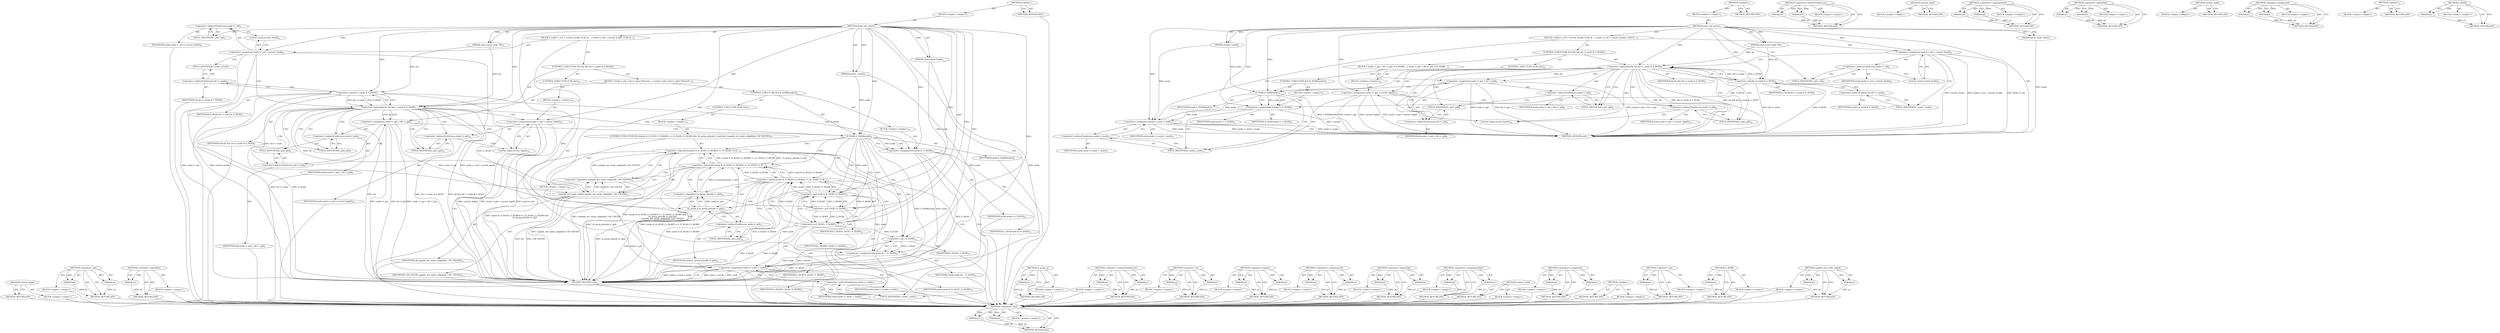 digraph "capable_wrt_inode_uidgid" {
vulnerable_90 [label=<(METHOD,&lt;operator&gt;.and)>];
vulnerable_91 [label=<(PARAM,p1)>];
vulnerable_92 [label=<(PARAM,p2)>];
vulnerable_93 [label=<(BLOCK,&lt;empty&gt;,&lt;empty&gt;)>];
vulnerable_94 [label=<(METHOD_RETURN,ANY)>];
vulnerable_6 [label=<(METHOD,&lt;global&gt;)<SUB>1</SUB>>];
vulnerable_7 [label=<(BLOCK,&lt;empty&gt;,&lt;empty&gt;)<SUB>1</SUB>>];
vulnerable_8 [label=<(METHOD,inode_init_owner)<SUB>1</SUB>>];
vulnerable_9 [label=<(PARAM,struct inode *inode)<SUB>1</SUB>>];
vulnerable_10 [label=<(PARAM,const struct inode *dir)<SUB>1</SUB>>];
vulnerable_11 [label=<(PARAM,umode_t mode)<SUB>2</SUB>>];
vulnerable_12 [label=<(BLOCK,{
 	inode-&gt;i_uid = current_fsuid();
 	if (dir &amp;...,{
 	inode-&gt;i_uid = current_fsuid();
 	if (dir &amp;...)<SUB>3</SUB>>];
vulnerable_13 [label=<(&lt;operator&gt;.assignment,inode-&gt;i_uid = current_fsuid())<SUB>4</SUB>>];
vulnerable_14 [label=<(&lt;operator&gt;.indirectFieldAccess,inode-&gt;i_uid)<SUB>4</SUB>>];
vulnerable_15 [label=<(IDENTIFIER,inode,inode-&gt;i_uid = current_fsuid())<SUB>4</SUB>>];
vulnerable_16 [label=<(FIELD_IDENTIFIER,i_uid,i_uid)<SUB>4</SUB>>];
vulnerable_17 [label=<(current_fsuid,current_fsuid())<SUB>4</SUB>>];
vulnerable_18 [label=<(CONTROL_STRUCTURE,IF,if (dir &amp;&amp; dir-&gt;i_mode &amp; S_ISGID))<SUB>5</SUB>>];
vulnerable_19 [label=<(&lt;operator&gt;.logicalAnd,dir &amp;&amp; dir-&gt;i_mode &amp; S_ISGID)<SUB>5</SUB>>];
vulnerable_20 [label=<(IDENTIFIER,dir,dir &amp;&amp; dir-&gt;i_mode &amp; S_ISGID)<SUB>5</SUB>>];
vulnerable_21 [label=<(&lt;operator&gt;.and,dir-&gt;i_mode &amp; S_ISGID)<SUB>5</SUB>>];
vulnerable_22 [label=<(&lt;operator&gt;.indirectFieldAccess,dir-&gt;i_mode)<SUB>5</SUB>>];
vulnerable_23 [label=<(IDENTIFIER,dir,dir-&gt;i_mode &amp; S_ISGID)<SUB>5</SUB>>];
vulnerable_24 [label=<(FIELD_IDENTIFIER,i_mode,i_mode)<SUB>5</SUB>>];
vulnerable_25 [label=<(IDENTIFIER,S_ISGID,dir-&gt;i_mode &amp; S_ISGID)<SUB>5</SUB>>];
vulnerable_26 [label=<(BLOCK,{
 		inode-&gt;i_gid = dir-&gt;i_gid;
 		if (S_ISDIR(...,{
 		inode-&gt;i_gid = dir-&gt;i_gid;
 		if (S_ISDIR(...)<SUB>5</SUB>>];
vulnerable_27 [label=<(&lt;operator&gt;.assignment,inode-&gt;i_gid = dir-&gt;i_gid)<SUB>6</SUB>>];
vulnerable_28 [label=<(&lt;operator&gt;.indirectFieldAccess,inode-&gt;i_gid)<SUB>6</SUB>>];
vulnerable_29 [label=<(IDENTIFIER,inode,inode-&gt;i_gid = dir-&gt;i_gid)<SUB>6</SUB>>];
vulnerable_30 [label=<(FIELD_IDENTIFIER,i_gid,i_gid)<SUB>6</SUB>>];
vulnerable_31 [label=<(&lt;operator&gt;.indirectFieldAccess,dir-&gt;i_gid)<SUB>6</SUB>>];
vulnerable_32 [label=<(IDENTIFIER,dir,inode-&gt;i_gid = dir-&gt;i_gid)<SUB>6</SUB>>];
vulnerable_33 [label=<(FIELD_IDENTIFIER,i_gid,i_gid)<SUB>6</SUB>>];
vulnerable_34 [label=<(CONTROL_STRUCTURE,IF,if (S_ISDIR(mode)))<SUB>7</SUB>>];
vulnerable_35 [label=<(S_ISDIR,S_ISDIR(mode))<SUB>7</SUB>>];
vulnerable_36 [label=<(IDENTIFIER,mode,S_ISDIR(mode))<SUB>7</SUB>>];
vulnerable_37 [label=<(BLOCK,&lt;empty&gt;,&lt;empty&gt;)<SUB>8</SUB>>];
vulnerable_38 [label=<(&lt;operators&gt;.assignmentOr,mode |= S_ISGID)<SUB>8</SUB>>];
vulnerable_39 [label=<(IDENTIFIER,mode,mode |= S_ISGID)<SUB>8</SUB>>];
vulnerable_40 [label=<(IDENTIFIER,S_ISGID,mode |= S_ISGID)<SUB>8</SUB>>];
vulnerable_41 [label=<(CONTROL_STRUCTURE,ELSE,else)<SUB>10</SUB>>];
vulnerable_42 [label=<(BLOCK,&lt;empty&gt;,&lt;empty&gt;)<SUB>10</SUB>>];
vulnerable_43 [label=<(&lt;operator&gt;.assignment,inode-&gt;i_gid = current_fsgid())<SUB>10</SUB>>];
vulnerable_44 [label=<(&lt;operator&gt;.indirectFieldAccess,inode-&gt;i_gid)<SUB>10</SUB>>];
vulnerable_45 [label=<(IDENTIFIER,inode,inode-&gt;i_gid = current_fsgid())<SUB>10</SUB>>];
vulnerable_46 [label=<(FIELD_IDENTIFIER,i_gid,i_gid)<SUB>10</SUB>>];
vulnerable_47 [label=<(current_fsgid,current_fsgid())<SUB>10</SUB>>];
vulnerable_48 [label=<(&lt;operator&gt;.assignment,inode-&gt;i_mode = mode)<SUB>11</SUB>>];
vulnerable_49 [label=<(&lt;operator&gt;.indirectFieldAccess,inode-&gt;i_mode)<SUB>11</SUB>>];
vulnerable_50 [label=<(IDENTIFIER,inode,inode-&gt;i_mode = mode)<SUB>11</SUB>>];
vulnerable_51 [label=<(FIELD_IDENTIFIER,i_mode,i_mode)<SUB>11</SUB>>];
vulnerable_52 [label=<(IDENTIFIER,mode,inode-&gt;i_mode = mode)<SUB>11</SUB>>];
vulnerable_53 [label=<(METHOD_RETURN,void)<SUB>1</SUB>>];
vulnerable_55 [label=<(METHOD_RETURN,ANY)<SUB>1</SUB>>];
vulnerable_77 [label=<(METHOD,&lt;operator&gt;.indirectFieldAccess)>];
vulnerable_78 [label=<(PARAM,p1)>];
vulnerable_79 [label=<(PARAM,p2)>];
vulnerable_80 [label=<(BLOCK,&lt;empty&gt;,&lt;empty&gt;)>];
vulnerable_81 [label=<(METHOD_RETURN,ANY)>];
vulnerable_104 [label=<(METHOD,current_fsgid)>];
vulnerable_105 [label=<(BLOCK,&lt;empty&gt;,&lt;empty&gt;)>];
vulnerable_106 [label=<(METHOD_RETURN,ANY)>];
vulnerable_99 [label=<(METHOD,&lt;operators&gt;.assignmentOr)>];
vulnerable_100 [label=<(PARAM,p1)>];
vulnerable_101 [label=<(PARAM,p2)>];
vulnerable_102 [label=<(BLOCK,&lt;empty&gt;,&lt;empty&gt;)>];
vulnerable_103 [label=<(METHOD_RETURN,ANY)>];
vulnerable_85 [label=<(METHOD,&lt;operator&gt;.logicalAnd)>];
vulnerable_86 [label=<(PARAM,p1)>];
vulnerable_87 [label=<(PARAM,p2)>];
vulnerable_88 [label=<(BLOCK,&lt;empty&gt;,&lt;empty&gt;)>];
vulnerable_89 [label=<(METHOD_RETURN,ANY)>];
vulnerable_82 [label=<(METHOD,current_fsuid)>];
vulnerable_83 [label=<(BLOCK,&lt;empty&gt;,&lt;empty&gt;)>];
vulnerable_84 [label=<(METHOD_RETURN,ANY)>];
vulnerable_72 [label=<(METHOD,&lt;operator&gt;.assignment)>];
vulnerable_73 [label=<(PARAM,p1)>];
vulnerable_74 [label=<(PARAM,p2)>];
vulnerable_75 [label=<(BLOCK,&lt;empty&gt;,&lt;empty&gt;)>];
vulnerable_76 [label=<(METHOD_RETURN,ANY)>];
vulnerable_66 [label=<(METHOD,&lt;global&gt;)<SUB>1</SUB>>];
vulnerable_67 [label=<(BLOCK,&lt;empty&gt;,&lt;empty&gt;)>];
vulnerable_68 [label=<(METHOD_RETURN,ANY)>];
vulnerable_95 [label=<(METHOD,S_ISDIR)>];
vulnerable_96 [label=<(PARAM,p1)>];
vulnerable_97 [label=<(BLOCK,&lt;empty&gt;,&lt;empty&gt;)>];
vulnerable_98 [label=<(METHOD_RETURN,ANY)>];
fixed_164 [label=<(METHOD,current_fsgid)>];
fixed_165 [label=<(BLOCK,&lt;empty&gt;,&lt;empty&gt;)>];
fixed_166 [label=<(METHOD_RETURN,ANY)>];
fixed_118 [label=<(METHOD,&lt;operator&gt;.and)>];
fixed_119 [label=<(PARAM,p1)>];
fixed_120 [label=<(PARAM,p2)>];
fixed_121 [label=<(BLOCK,&lt;empty&gt;,&lt;empty&gt;)>];
fixed_122 [label=<(METHOD_RETURN,ANY)>];
fixed_142 [label=<(METHOD,&lt;operator&gt;.logicalNot)>];
fixed_143 [label=<(PARAM,p1)>];
fixed_144 [label=<(BLOCK,&lt;empty&gt;,&lt;empty&gt;)>];
fixed_145 [label=<(METHOD_RETURN,ANY)>];
fixed_6 [label=<(METHOD,&lt;global&gt;)<SUB>1</SUB>>];
fixed_7 [label=<(BLOCK,&lt;empty&gt;,&lt;empty&gt;)<SUB>1</SUB>>];
fixed_8 [label=<(METHOD,inode_init_owner)<SUB>1</SUB>>];
fixed_9 [label=<(PARAM,struct inode *inode)<SUB>1</SUB>>];
fixed_10 [label=<(PARAM,const struct inode *dir)<SUB>1</SUB>>];
fixed_11 [label=<(PARAM,umode_t mode)<SUB>2</SUB>>];
fixed_12 [label=<(BLOCK,{
 	inode-&gt;i_uid = current_fsuid();
 	if (dir &amp;...,{
 	inode-&gt;i_uid = current_fsuid();
 	if (dir &amp;...)<SUB>3</SUB>>];
fixed_13 [label=<(&lt;operator&gt;.assignment,inode-&gt;i_uid = current_fsuid())<SUB>4</SUB>>];
fixed_14 [label=<(&lt;operator&gt;.indirectFieldAccess,inode-&gt;i_uid)<SUB>4</SUB>>];
fixed_15 [label=<(IDENTIFIER,inode,inode-&gt;i_uid = current_fsuid())<SUB>4</SUB>>];
fixed_16 [label=<(FIELD_IDENTIFIER,i_uid,i_uid)<SUB>4</SUB>>];
fixed_17 [label=<(current_fsuid,current_fsuid())<SUB>4</SUB>>];
fixed_18 [label=<(CONTROL_STRUCTURE,IF,if (dir &amp;&amp; dir-&gt;i_mode &amp; S_ISGID))<SUB>5</SUB>>];
fixed_19 [label=<(&lt;operator&gt;.logicalAnd,dir &amp;&amp; dir-&gt;i_mode &amp; S_ISGID)<SUB>5</SUB>>];
fixed_20 [label=<(IDENTIFIER,dir,dir &amp;&amp; dir-&gt;i_mode &amp; S_ISGID)<SUB>5</SUB>>];
fixed_21 [label=<(&lt;operator&gt;.and,dir-&gt;i_mode &amp; S_ISGID)<SUB>5</SUB>>];
fixed_22 [label=<(&lt;operator&gt;.indirectFieldAccess,dir-&gt;i_mode)<SUB>5</SUB>>];
fixed_23 [label=<(IDENTIFIER,dir,dir-&gt;i_mode &amp; S_ISGID)<SUB>5</SUB>>];
fixed_24 [label=<(FIELD_IDENTIFIER,i_mode,i_mode)<SUB>5</SUB>>];
fixed_25 [label=<(IDENTIFIER,S_ISGID,dir-&gt;i_mode &amp; S_ISGID)<SUB>5</SUB>>];
fixed_26 [label=<(BLOCK,{
 		inode-&gt;i_gid = dir-&gt;i_gid;

		/* Directori...,{
 		inode-&gt;i_gid = dir-&gt;i_gid;

		/* Directori...)<SUB>5</SUB>>];
fixed_27 [label=<(&lt;operator&gt;.assignment,inode-&gt;i_gid = dir-&gt;i_gid)<SUB>6</SUB>>];
fixed_28 [label=<(&lt;operator&gt;.indirectFieldAccess,inode-&gt;i_gid)<SUB>6</SUB>>];
fixed_29 [label=<(IDENTIFIER,inode,inode-&gt;i_gid = dir-&gt;i_gid)<SUB>6</SUB>>];
fixed_30 [label=<(FIELD_IDENTIFIER,i_gid,i_gid)<SUB>6</SUB>>];
fixed_31 [label=<(&lt;operator&gt;.indirectFieldAccess,dir-&gt;i_gid)<SUB>6</SUB>>];
fixed_32 [label=<(IDENTIFIER,dir,inode-&gt;i_gid = dir-&gt;i_gid)<SUB>6</SUB>>];
fixed_33 [label=<(FIELD_IDENTIFIER,i_gid,i_gid)<SUB>6</SUB>>];
fixed_34 [label=<(CONTROL_STRUCTURE,IF,if (S_ISDIR(mode)))<SUB>9</SUB>>];
fixed_35 [label=<(S_ISDIR,S_ISDIR(mode))<SUB>9</SUB>>];
fixed_36 [label=<(IDENTIFIER,mode,S_ISDIR(mode))<SUB>9</SUB>>];
fixed_37 [label=<(BLOCK,&lt;empty&gt;,&lt;empty&gt;)<SUB>10</SUB>>];
fixed_38 [label=<(&lt;operators&gt;.assignmentOr,mode |= S_ISGID)<SUB>10</SUB>>];
fixed_39 [label=<(IDENTIFIER,mode,mode |= S_ISGID)<SUB>10</SUB>>];
fixed_40 [label=<(IDENTIFIER,S_ISGID,mode |= S_ISGID)<SUB>10</SUB>>];
fixed_41 [label=<(CONTROL_STRUCTURE,ELSE,else)<SUB>11</SUB>>];
fixed_42 [label=<(BLOCK,&lt;empty&gt;,&lt;empty&gt;)<SUB>11</SUB>>];
fixed_43 [label=<(CONTROL_STRUCTURE,IF,if ((mode &amp; (S_ISGID | S_IXGRP)) == (S_ISGID | S_IXGRP) &amp;&amp;
			 !in_group_p(inode-&gt;i_gid) &amp;&amp;
			 !capable_wrt_inode_uidgid(dir, CAP_FSETID)))<SUB>11</SUB>>];
fixed_44 [label=<(&lt;operator&gt;.logicalAnd,(mode &amp; (S_ISGID | S_IXGRP)) == (S_ISGID | S_IX...)<SUB>11</SUB>>];
fixed_45 [label=<(&lt;operator&gt;.logicalAnd,(mode &amp; (S_ISGID | S_IXGRP)) == (S_ISGID | S_IX...)<SUB>11</SUB>>];
fixed_46 [label=<(&lt;operator&gt;.equals,(mode &amp; (S_ISGID | S_IXGRP)) == (S_ISGID | S_IX...)<SUB>11</SUB>>];
fixed_47 [label=<(&lt;operator&gt;.and,mode &amp; (S_ISGID | S_IXGRP))<SUB>11</SUB>>];
fixed_48 [label=<(IDENTIFIER,mode,mode &amp; (S_ISGID | S_IXGRP))<SUB>11</SUB>>];
fixed_49 [label=<(&lt;operator&gt;.or,S_ISGID | S_IXGRP)<SUB>11</SUB>>];
fixed_50 [label=<(IDENTIFIER,S_ISGID,S_ISGID | S_IXGRP)<SUB>11</SUB>>];
fixed_51 [label=<(IDENTIFIER,S_IXGRP,S_ISGID | S_IXGRP)<SUB>11</SUB>>];
fixed_52 [label=<(&lt;operator&gt;.or,S_ISGID | S_IXGRP)<SUB>11</SUB>>];
fixed_53 [label=<(IDENTIFIER,S_ISGID,S_ISGID | S_IXGRP)<SUB>11</SUB>>];
fixed_54 [label=<(IDENTIFIER,S_IXGRP,S_ISGID | S_IXGRP)<SUB>11</SUB>>];
fixed_55 [label=<(&lt;operator&gt;.logicalNot,!in_group_p(inode-&gt;i_gid))<SUB>12</SUB>>];
fixed_56 [label=<(in_group_p,in_group_p(inode-&gt;i_gid))<SUB>12</SUB>>];
fixed_57 [label=<(&lt;operator&gt;.indirectFieldAccess,inode-&gt;i_gid)<SUB>12</SUB>>];
fixed_58 [label=<(IDENTIFIER,inode,in_group_p(inode-&gt;i_gid))<SUB>12</SUB>>];
fixed_59 [label=<(FIELD_IDENTIFIER,i_gid,i_gid)<SUB>12</SUB>>];
fixed_60 [label=<(&lt;operator&gt;.logicalNot,!capable_wrt_inode_uidgid(dir, CAP_FSETID))<SUB>13</SUB>>];
fixed_61 [label=<(capable_wrt_inode_uidgid,capable_wrt_inode_uidgid(dir, CAP_FSETID))<SUB>13</SUB>>];
fixed_62 [label=<(IDENTIFIER,dir,capable_wrt_inode_uidgid(dir, CAP_FSETID))<SUB>13</SUB>>];
fixed_63 [label=<(IDENTIFIER,CAP_FSETID,capable_wrt_inode_uidgid(dir, CAP_FSETID))<SUB>13</SUB>>];
fixed_64 [label=<(BLOCK,&lt;empty&gt;,&lt;empty&gt;)<SUB>14</SUB>>];
fixed_65 [label=<(&lt;operators&gt;.assignmentAnd,mode &amp;= ~S_ISGID)<SUB>14</SUB>>];
fixed_66 [label=<(IDENTIFIER,mode,mode &amp;= ~S_ISGID)<SUB>14</SUB>>];
fixed_67 [label=<(&lt;operator&gt;.not,~S_ISGID)<SUB>14</SUB>>];
fixed_68 [label=<(IDENTIFIER,S_ISGID,~S_ISGID)<SUB>14</SUB>>];
fixed_69 [label=<(CONTROL_STRUCTURE,ELSE,else)<SUB>16</SUB>>];
fixed_70 [label=<(BLOCK,&lt;empty&gt;,&lt;empty&gt;)<SUB>16</SUB>>];
fixed_71 [label=<(&lt;operator&gt;.assignment,inode-&gt;i_gid = current_fsgid())<SUB>16</SUB>>];
fixed_72 [label=<(&lt;operator&gt;.indirectFieldAccess,inode-&gt;i_gid)<SUB>16</SUB>>];
fixed_73 [label=<(IDENTIFIER,inode,inode-&gt;i_gid = current_fsgid())<SUB>16</SUB>>];
fixed_74 [label=<(FIELD_IDENTIFIER,i_gid,i_gid)<SUB>16</SUB>>];
fixed_75 [label=<(current_fsgid,current_fsgid())<SUB>16</SUB>>];
fixed_76 [label=<(&lt;operator&gt;.assignment,inode-&gt;i_mode = mode)<SUB>17</SUB>>];
fixed_77 [label=<(&lt;operator&gt;.indirectFieldAccess,inode-&gt;i_mode)<SUB>17</SUB>>];
fixed_78 [label=<(IDENTIFIER,inode,inode-&gt;i_mode = mode)<SUB>17</SUB>>];
fixed_79 [label=<(FIELD_IDENTIFIER,i_mode,i_mode)<SUB>17</SUB>>];
fixed_80 [label=<(IDENTIFIER,mode,inode-&gt;i_mode = mode)<SUB>17</SUB>>];
fixed_81 [label=<(METHOD_RETURN,void)<SUB>1</SUB>>];
fixed_83 [label=<(METHOD_RETURN,ANY)<SUB>1</SUB>>];
fixed_146 [label=<(METHOD,in_group_p)>];
fixed_147 [label=<(PARAM,p1)>];
fixed_148 [label=<(BLOCK,&lt;empty&gt;,&lt;empty&gt;)>];
fixed_149 [label=<(METHOD_RETURN,ANY)>];
fixed_105 [label=<(METHOD,&lt;operator&gt;.indirectFieldAccess)>];
fixed_106 [label=<(PARAM,p1)>];
fixed_107 [label=<(PARAM,p2)>];
fixed_108 [label=<(BLOCK,&lt;empty&gt;,&lt;empty&gt;)>];
fixed_109 [label=<(METHOD_RETURN,ANY)>];
fixed_137 [label=<(METHOD,&lt;operator&gt;.or)>];
fixed_138 [label=<(PARAM,p1)>];
fixed_139 [label=<(PARAM,p2)>];
fixed_140 [label=<(BLOCK,&lt;empty&gt;,&lt;empty&gt;)>];
fixed_141 [label=<(METHOD_RETURN,ANY)>];
fixed_132 [label=<(METHOD,&lt;operator&gt;.equals)>];
fixed_133 [label=<(PARAM,p1)>];
fixed_134 [label=<(PARAM,p2)>];
fixed_135 [label=<(BLOCK,&lt;empty&gt;,&lt;empty&gt;)>];
fixed_136 [label=<(METHOD_RETURN,ANY)>];
fixed_127 [label=<(METHOD,&lt;operators&gt;.assignmentOr)>];
fixed_128 [label=<(PARAM,p1)>];
fixed_129 [label=<(PARAM,p2)>];
fixed_130 [label=<(BLOCK,&lt;empty&gt;,&lt;empty&gt;)>];
fixed_131 [label=<(METHOD_RETURN,ANY)>];
fixed_113 [label=<(METHOD,&lt;operator&gt;.logicalAnd)>];
fixed_114 [label=<(PARAM,p1)>];
fixed_115 [label=<(PARAM,p2)>];
fixed_116 [label=<(BLOCK,&lt;empty&gt;,&lt;empty&gt;)>];
fixed_117 [label=<(METHOD_RETURN,ANY)>];
fixed_155 [label=<(METHOD,&lt;operators&gt;.assignmentAnd)>];
fixed_156 [label=<(PARAM,p1)>];
fixed_157 [label=<(PARAM,p2)>];
fixed_158 [label=<(BLOCK,&lt;empty&gt;,&lt;empty&gt;)>];
fixed_159 [label=<(METHOD_RETURN,ANY)>];
fixed_110 [label=<(METHOD,current_fsuid)>];
fixed_111 [label=<(BLOCK,&lt;empty&gt;,&lt;empty&gt;)>];
fixed_112 [label=<(METHOD_RETURN,ANY)>];
fixed_100 [label=<(METHOD,&lt;operator&gt;.assignment)>];
fixed_101 [label=<(PARAM,p1)>];
fixed_102 [label=<(PARAM,p2)>];
fixed_103 [label=<(BLOCK,&lt;empty&gt;,&lt;empty&gt;)>];
fixed_104 [label=<(METHOD_RETURN,ANY)>];
fixed_94 [label=<(METHOD,&lt;global&gt;)<SUB>1</SUB>>];
fixed_95 [label=<(BLOCK,&lt;empty&gt;,&lt;empty&gt;)>];
fixed_96 [label=<(METHOD_RETURN,ANY)>];
fixed_160 [label=<(METHOD,&lt;operator&gt;.not)>];
fixed_161 [label=<(PARAM,p1)>];
fixed_162 [label=<(BLOCK,&lt;empty&gt;,&lt;empty&gt;)>];
fixed_163 [label=<(METHOD_RETURN,ANY)>];
fixed_123 [label=<(METHOD,S_ISDIR)>];
fixed_124 [label=<(PARAM,p1)>];
fixed_125 [label=<(BLOCK,&lt;empty&gt;,&lt;empty&gt;)>];
fixed_126 [label=<(METHOD_RETURN,ANY)>];
fixed_150 [label=<(METHOD,capable_wrt_inode_uidgid)>];
fixed_151 [label=<(PARAM,p1)>];
fixed_152 [label=<(PARAM,p2)>];
fixed_153 [label=<(BLOCK,&lt;empty&gt;,&lt;empty&gt;)>];
fixed_154 [label=<(METHOD_RETURN,ANY)>];
vulnerable_90 -> vulnerable_91  [key=0, label="AST: "];
vulnerable_90 -> vulnerable_91  [key=1, label="DDG: "];
vulnerable_90 -> vulnerable_93  [key=0, label="AST: "];
vulnerable_90 -> vulnerable_92  [key=0, label="AST: "];
vulnerable_90 -> vulnerable_92  [key=1, label="DDG: "];
vulnerable_90 -> vulnerable_94  [key=0, label="AST: "];
vulnerable_90 -> vulnerable_94  [key=1, label="CFG: "];
vulnerable_91 -> vulnerable_94  [key=0, label="DDG: p1"];
vulnerable_92 -> vulnerable_94  [key=0, label="DDG: p2"];
vulnerable_6 -> vulnerable_7  [key=0, label="AST: "];
vulnerable_6 -> vulnerable_55  [key=0, label="AST: "];
vulnerable_6 -> vulnerable_55  [key=1, label="CFG: "];
vulnerable_7 -> vulnerable_8  [key=0, label="AST: "];
vulnerable_8 -> vulnerable_9  [key=0, label="AST: "];
vulnerable_8 -> vulnerable_9  [key=1, label="DDG: "];
vulnerable_8 -> vulnerable_10  [key=0, label="AST: "];
vulnerable_8 -> vulnerable_10  [key=1, label="DDG: "];
vulnerable_8 -> vulnerable_11  [key=0, label="AST: "];
vulnerable_8 -> vulnerable_11  [key=1, label="DDG: "];
vulnerable_8 -> vulnerable_12  [key=0, label="AST: "];
vulnerable_8 -> vulnerable_53  [key=0, label="AST: "];
vulnerable_8 -> vulnerable_16  [key=0, label="CFG: "];
vulnerable_8 -> vulnerable_13  [key=0, label="DDG: "];
vulnerable_8 -> vulnerable_48  [key=0, label="DDG: "];
vulnerable_8 -> vulnerable_19  [key=0, label="DDG: "];
vulnerable_8 -> vulnerable_21  [key=0, label="DDG: "];
vulnerable_8 -> vulnerable_43  [key=0, label="DDG: "];
vulnerable_8 -> vulnerable_35  [key=0, label="DDG: "];
vulnerable_8 -> vulnerable_38  [key=0, label="DDG: "];
vulnerable_9 -> vulnerable_53  [key=0, label="DDG: inode"];
vulnerable_10 -> vulnerable_19  [key=0, label="DDG: dir"];
vulnerable_10 -> vulnerable_21  [key=0, label="DDG: dir"];
vulnerable_11 -> vulnerable_48  [key=0, label="DDG: mode"];
vulnerable_11 -> vulnerable_35  [key=0, label="DDG: mode"];
vulnerable_12 -> vulnerable_13  [key=0, label="AST: "];
vulnerable_12 -> vulnerable_18  [key=0, label="AST: "];
vulnerable_12 -> vulnerable_48  [key=0, label="AST: "];
vulnerable_13 -> vulnerable_14  [key=0, label="AST: "];
vulnerable_13 -> vulnerable_17  [key=0, label="AST: "];
vulnerable_13 -> vulnerable_19  [key=0, label="CFG: "];
vulnerable_13 -> vulnerable_24  [key=0, label="CFG: "];
vulnerable_13 -> vulnerable_53  [key=0, label="DDG: inode-&gt;i_uid"];
vulnerable_13 -> vulnerable_53  [key=1, label="DDG: current_fsuid()"];
vulnerable_13 -> vulnerable_53  [key=2, label="DDG: inode-&gt;i_uid = current_fsuid()"];
vulnerable_14 -> vulnerable_15  [key=0, label="AST: "];
vulnerable_14 -> vulnerable_16  [key=0, label="AST: "];
vulnerable_14 -> vulnerable_17  [key=0, label="CFG: "];
vulnerable_16 -> vulnerable_14  [key=0, label="CFG: "];
vulnerable_17 -> vulnerable_13  [key=0, label="CFG: "];
vulnerable_18 -> vulnerable_19  [key=0, label="AST: "];
vulnerable_18 -> vulnerable_26  [key=0, label="AST: "];
vulnerable_18 -> vulnerable_41  [key=0, label="AST: "];
vulnerable_19 -> vulnerable_20  [key=0, label="AST: "];
vulnerable_19 -> vulnerable_21  [key=0, label="AST: "];
vulnerable_19 -> vulnerable_30  [key=0, label="CFG: "];
vulnerable_19 -> vulnerable_30  [key=1, label="CDG: "];
vulnerable_19 -> vulnerable_46  [key=0, label="CFG: "];
vulnerable_19 -> vulnerable_46  [key=1, label="CDG: "];
vulnerable_19 -> vulnerable_53  [key=0, label="DDG: dir"];
vulnerable_19 -> vulnerable_53  [key=1, label="DDG: dir-&gt;i_mode &amp; S_ISGID"];
vulnerable_19 -> vulnerable_53  [key=2, label="DDG: dir &amp;&amp; dir-&gt;i_mode &amp; S_ISGID"];
vulnerable_19 -> vulnerable_27  [key=0, label="DDG: dir"];
vulnerable_19 -> vulnerable_27  [key=1, label="CDG: "];
vulnerable_19 -> vulnerable_47  [key=0, label="CDG: "];
vulnerable_19 -> vulnerable_33  [key=0, label="CDG: "];
vulnerable_19 -> vulnerable_28  [key=0, label="CDG: "];
vulnerable_19 -> vulnerable_44  [key=0, label="CDG: "];
vulnerable_19 -> vulnerable_35  [key=0, label="CDG: "];
vulnerable_19 -> vulnerable_31  [key=0, label="CDG: "];
vulnerable_19 -> vulnerable_43  [key=0, label="CDG: "];
vulnerable_21 -> vulnerable_22  [key=0, label="AST: "];
vulnerable_21 -> vulnerable_25  [key=0, label="AST: "];
vulnerable_21 -> vulnerable_19  [key=0, label="CFG: "];
vulnerable_21 -> vulnerable_19  [key=1, label="DDG: dir-&gt;i_mode"];
vulnerable_21 -> vulnerable_19  [key=2, label="DDG: S_ISGID"];
vulnerable_21 -> vulnerable_53  [key=0, label="DDG: dir-&gt;i_mode"];
vulnerable_21 -> vulnerable_53  [key=1, label="DDG: S_ISGID"];
vulnerable_21 -> vulnerable_38  [key=0, label="DDG: S_ISGID"];
vulnerable_22 -> vulnerable_23  [key=0, label="AST: "];
vulnerable_22 -> vulnerable_24  [key=0, label="AST: "];
vulnerable_22 -> vulnerable_21  [key=0, label="CFG: "];
vulnerable_24 -> vulnerable_22  [key=0, label="CFG: "];
vulnerable_26 -> vulnerable_27  [key=0, label="AST: "];
vulnerable_26 -> vulnerable_34  [key=0, label="AST: "];
vulnerable_27 -> vulnerable_28  [key=0, label="AST: "];
vulnerable_27 -> vulnerable_31  [key=0, label="AST: "];
vulnerable_27 -> vulnerable_35  [key=0, label="CFG: "];
vulnerable_27 -> vulnerable_53  [key=0, label="DDG: inode-&gt;i_gid"];
vulnerable_27 -> vulnerable_53  [key=1, label="DDG: dir-&gt;i_gid"];
vulnerable_27 -> vulnerable_53  [key=2, label="DDG: inode-&gt;i_gid = dir-&gt;i_gid"];
vulnerable_28 -> vulnerable_29  [key=0, label="AST: "];
vulnerable_28 -> vulnerable_30  [key=0, label="AST: "];
vulnerable_28 -> vulnerable_33  [key=0, label="CFG: "];
vulnerable_30 -> vulnerable_28  [key=0, label="CFG: "];
vulnerable_31 -> vulnerable_32  [key=0, label="AST: "];
vulnerable_31 -> vulnerable_33  [key=0, label="AST: "];
vulnerable_31 -> vulnerable_27  [key=0, label="CFG: "];
vulnerable_33 -> vulnerable_31  [key=0, label="CFG: "];
vulnerable_34 -> vulnerable_35  [key=0, label="AST: "];
vulnerable_34 -> vulnerable_37  [key=0, label="AST: "];
vulnerable_35 -> vulnerable_36  [key=0, label="AST: "];
vulnerable_35 -> vulnerable_38  [key=0, label="CFG: "];
vulnerable_35 -> vulnerable_38  [key=1, label="DDG: mode"];
vulnerable_35 -> vulnerable_38  [key=2, label="CDG: "];
vulnerable_35 -> vulnerable_51  [key=0, label="CFG: "];
vulnerable_35 -> vulnerable_53  [key=0, label="DDG: S_ISDIR(mode)"];
vulnerable_35 -> vulnerable_48  [key=0, label="DDG: mode"];
vulnerable_37 -> vulnerable_38  [key=0, label="AST: "];
vulnerable_38 -> vulnerable_39  [key=0, label="AST: "];
vulnerable_38 -> vulnerable_40  [key=0, label="AST: "];
vulnerable_38 -> vulnerable_51  [key=0, label="CFG: "];
vulnerable_38 -> vulnerable_53  [key=0, label="DDG: S_ISGID"];
vulnerable_38 -> vulnerable_48  [key=0, label="DDG: mode"];
vulnerable_41 -> vulnerable_42  [key=0, label="AST: "];
vulnerable_42 -> vulnerable_43  [key=0, label="AST: "];
vulnerable_43 -> vulnerable_44  [key=0, label="AST: "];
vulnerable_43 -> vulnerable_47  [key=0, label="AST: "];
vulnerable_43 -> vulnerable_51  [key=0, label="CFG: "];
vulnerable_43 -> vulnerable_53  [key=0, label="DDG: inode-&gt;i_gid"];
vulnerable_43 -> vulnerable_53  [key=1, label="DDG: current_fsgid()"];
vulnerable_43 -> vulnerable_53  [key=2, label="DDG: inode-&gt;i_gid = current_fsgid()"];
vulnerable_44 -> vulnerable_45  [key=0, label="AST: "];
vulnerable_44 -> vulnerable_46  [key=0, label="AST: "];
vulnerable_44 -> vulnerable_47  [key=0, label="CFG: "];
vulnerable_46 -> vulnerable_44  [key=0, label="CFG: "];
vulnerable_47 -> vulnerable_43  [key=0, label="CFG: "];
vulnerable_48 -> vulnerable_49  [key=0, label="AST: "];
vulnerable_48 -> vulnerable_52  [key=0, label="AST: "];
vulnerable_48 -> vulnerable_53  [key=0, label="CFG: "];
vulnerable_48 -> vulnerable_53  [key=1, label="DDG: inode-&gt;i_mode"];
vulnerable_48 -> vulnerable_53  [key=2, label="DDG: mode"];
vulnerable_48 -> vulnerable_53  [key=3, label="DDG: inode-&gt;i_mode = mode"];
vulnerable_49 -> vulnerable_50  [key=0, label="AST: "];
vulnerable_49 -> vulnerable_51  [key=0, label="AST: "];
vulnerable_49 -> vulnerable_48  [key=0, label="CFG: "];
vulnerable_51 -> vulnerable_49  [key=0, label="CFG: "];
vulnerable_77 -> vulnerable_78  [key=0, label="AST: "];
vulnerable_77 -> vulnerable_78  [key=1, label="DDG: "];
vulnerable_77 -> vulnerable_80  [key=0, label="AST: "];
vulnerable_77 -> vulnerable_79  [key=0, label="AST: "];
vulnerable_77 -> vulnerable_79  [key=1, label="DDG: "];
vulnerable_77 -> vulnerable_81  [key=0, label="AST: "];
vulnerable_77 -> vulnerable_81  [key=1, label="CFG: "];
vulnerable_78 -> vulnerable_81  [key=0, label="DDG: p1"];
vulnerable_79 -> vulnerable_81  [key=0, label="DDG: p2"];
vulnerable_104 -> vulnerable_105  [key=0, label="AST: "];
vulnerable_104 -> vulnerable_106  [key=0, label="AST: "];
vulnerable_104 -> vulnerable_106  [key=1, label="CFG: "];
vulnerable_99 -> vulnerable_100  [key=0, label="AST: "];
vulnerable_99 -> vulnerable_100  [key=1, label="DDG: "];
vulnerable_99 -> vulnerable_102  [key=0, label="AST: "];
vulnerable_99 -> vulnerable_101  [key=0, label="AST: "];
vulnerable_99 -> vulnerable_101  [key=1, label="DDG: "];
vulnerable_99 -> vulnerable_103  [key=0, label="AST: "];
vulnerable_99 -> vulnerable_103  [key=1, label="CFG: "];
vulnerable_100 -> vulnerable_103  [key=0, label="DDG: p1"];
vulnerable_101 -> vulnerable_103  [key=0, label="DDG: p2"];
vulnerable_85 -> vulnerable_86  [key=0, label="AST: "];
vulnerable_85 -> vulnerable_86  [key=1, label="DDG: "];
vulnerable_85 -> vulnerable_88  [key=0, label="AST: "];
vulnerable_85 -> vulnerable_87  [key=0, label="AST: "];
vulnerable_85 -> vulnerable_87  [key=1, label="DDG: "];
vulnerable_85 -> vulnerable_89  [key=0, label="AST: "];
vulnerable_85 -> vulnerable_89  [key=1, label="CFG: "];
vulnerable_86 -> vulnerable_89  [key=0, label="DDG: p1"];
vulnerable_87 -> vulnerable_89  [key=0, label="DDG: p2"];
vulnerable_82 -> vulnerable_83  [key=0, label="AST: "];
vulnerable_82 -> vulnerable_84  [key=0, label="AST: "];
vulnerable_82 -> vulnerable_84  [key=1, label="CFG: "];
vulnerable_72 -> vulnerable_73  [key=0, label="AST: "];
vulnerable_72 -> vulnerable_73  [key=1, label="DDG: "];
vulnerable_72 -> vulnerable_75  [key=0, label="AST: "];
vulnerable_72 -> vulnerable_74  [key=0, label="AST: "];
vulnerable_72 -> vulnerable_74  [key=1, label="DDG: "];
vulnerable_72 -> vulnerable_76  [key=0, label="AST: "];
vulnerable_72 -> vulnerable_76  [key=1, label="CFG: "];
vulnerable_73 -> vulnerable_76  [key=0, label="DDG: p1"];
vulnerable_74 -> vulnerable_76  [key=0, label="DDG: p2"];
vulnerable_66 -> vulnerable_67  [key=0, label="AST: "];
vulnerable_66 -> vulnerable_68  [key=0, label="AST: "];
vulnerable_66 -> vulnerable_68  [key=1, label="CFG: "];
vulnerable_95 -> vulnerable_96  [key=0, label="AST: "];
vulnerable_95 -> vulnerable_96  [key=1, label="DDG: "];
vulnerable_95 -> vulnerable_97  [key=0, label="AST: "];
vulnerable_95 -> vulnerable_98  [key=0, label="AST: "];
vulnerable_95 -> vulnerable_98  [key=1, label="CFG: "];
vulnerable_96 -> vulnerable_98  [key=0, label="DDG: p1"];
fixed_164 -> fixed_165  [key=0, label="AST: "];
fixed_164 -> fixed_166  [key=0, label="AST: "];
fixed_164 -> fixed_166  [key=1, label="CFG: "];
fixed_165 -> vulnerable_90  [key=0];
fixed_166 -> vulnerable_90  [key=0];
fixed_118 -> fixed_119  [key=0, label="AST: "];
fixed_118 -> fixed_119  [key=1, label="DDG: "];
fixed_118 -> fixed_121  [key=0, label="AST: "];
fixed_118 -> fixed_120  [key=0, label="AST: "];
fixed_118 -> fixed_120  [key=1, label="DDG: "];
fixed_118 -> fixed_122  [key=0, label="AST: "];
fixed_118 -> fixed_122  [key=1, label="CFG: "];
fixed_119 -> fixed_122  [key=0, label="DDG: p1"];
fixed_120 -> fixed_122  [key=0, label="DDG: p2"];
fixed_121 -> vulnerable_90  [key=0];
fixed_122 -> vulnerable_90  [key=0];
fixed_142 -> fixed_143  [key=0, label="AST: "];
fixed_142 -> fixed_143  [key=1, label="DDG: "];
fixed_142 -> fixed_144  [key=0, label="AST: "];
fixed_142 -> fixed_145  [key=0, label="AST: "];
fixed_142 -> fixed_145  [key=1, label="CFG: "];
fixed_143 -> fixed_145  [key=0, label="DDG: p1"];
fixed_144 -> vulnerable_90  [key=0];
fixed_145 -> vulnerable_90  [key=0];
fixed_6 -> fixed_7  [key=0, label="AST: "];
fixed_6 -> fixed_83  [key=0, label="AST: "];
fixed_6 -> fixed_83  [key=1, label="CFG: "];
fixed_7 -> fixed_8  [key=0, label="AST: "];
fixed_8 -> fixed_9  [key=0, label="AST: "];
fixed_8 -> fixed_9  [key=1, label="DDG: "];
fixed_8 -> fixed_10  [key=0, label="AST: "];
fixed_8 -> fixed_10  [key=1, label="DDG: "];
fixed_8 -> fixed_11  [key=0, label="AST: "];
fixed_8 -> fixed_11  [key=1, label="DDG: "];
fixed_8 -> fixed_12  [key=0, label="AST: "];
fixed_8 -> fixed_81  [key=0, label="AST: "];
fixed_8 -> fixed_16  [key=0, label="CFG: "];
fixed_8 -> fixed_13  [key=0, label="DDG: "];
fixed_8 -> fixed_76  [key=0, label="DDG: "];
fixed_8 -> fixed_19  [key=0, label="DDG: "];
fixed_8 -> fixed_21  [key=0, label="DDG: "];
fixed_8 -> fixed_71  [key=0, label="DDG: "];
fixed_8 -> fixed_35  [key=0, label="DDG: "];
fixed_8 -> fixed_38  [key=0, label="DDG: "];
fixed_8 -> fixed_65  [key=0, label="DDG: "];
fixed_8 -> fixed_61  [key=0, label="DDG: "];
fixed_8 -> fixed_67  [key=0, label="DDG: "];
fixed_8 -> fixed_47  [key=0, label="DDG: "];
fixed_8 -> fixed_52  [key=0, label="DDG: "];
fixed_8 -> fixed_49  [key=0, label="DDG: "];
fixed_9 -> fixed_81  [key=0, label="DDG: inode"];
fixed_9 -> fixed_56  [key=0, label="DDG: inode"];
fixed_10 -> fixed_19  [key=0, label="DDG: dir"];
fixed_10 -> fixed_21  [key=0, label="DDG: dir"];
fixed_11 -> fixed_76  [key=0, label="DDG: mode"];
fixed_11 -> fixed_35  [key=0, label="DDG: mode"];
fixed_12 -> fixed_13  [key=0, label="AST: "];
fixed_12 -> fixed_18  [key=0, label="AST: "];
fixed_12 -> fixed_76  [key=0, label="AST: "];
fixed_13 -> fixed_14  [key=0, label="AST: "];
fixed_13 -> fixed_17  [key=0, label="AST: "];
fixed_13 -> fixed_19  [key=0, label="CFG: "];
fixed_13 -> fixed_24  [key=0, label="CFG: "];
fixed_13 -> fixed_81  [key=0, label="DDG: inode-&gt;i_uid"];
fixed_13 -> fixed_81  [key=1, label="DDG: current_fsuid()"];
fixed_13 -> fixed_81  [key=2, label="DDG: inode-&gt;i_uid = current_fsuid()"];
fixed_14 -> fixed_15  [key=0, label="AST: "];
fixed_14 -> fixed_16  [key=0, label="AST: "];
fixed_14 -> fixed_17  [key=0, label="CFG: "];
fixed_15 -> vulnerable_90  [key=0];
fixed_16 -> fixed_14  [key=0, label="CFG: "];
fixed_17 -> fixed_13  [key=0, label="CFG: "];
fixed_18 -> fixed_19  [key=0, label="AST: "];
fixed_18 -> fixed_26  [key=0, label="AST: "];
fixed_18 -> fixed_69  [key=0, label="AST: "];
fixed_19 -> fixed_20  [key=0, label="AST: "];
fixed_19 -> fixed_21  [key=0, label="AST: "];
fixed_19 -> fixed_30  [key=0, label="CFG: "];
fixed_19 -> fixed_30  [key=1, label="CDG: "];
fixed_19 -> fixed_74  [key=0, label="CFG: "];
fixed_19 -> fixed_74  [key=1, label="CDG: "];
fixed_19 -> fixed_81  [key=0, label="DDG: dir"];
fixed_19 -> fixed_81  [key=1, label="DDG: dir-&gt;i_mode &amp; S_ISGID"];
fixed_19 -> fixed_81  [key=2, label="DDG: dir &amp;&amp; dir-&gt;i_mode &amp; S_ISGID"];
fixed_19 -> fixed_27  [key=0, label="DDG: dir"];
fixed_19 -> fixed_27  [key=1, label="CDG: "];
fixed_19 -> fixed_61  [key=0, label="DDG: dir"];
fixed_19 -> fixed_33  [key=0, label="CDG: "];
fixed_19 -> fixed_28  [key=0, label="CDG: "];
fixed_19 -> fixed_71  [key=0, label="CDG: "];
fixed_19 -> fixed_75  [key=0, label="CDG: "];
fixed_19 -> fixed_72  [key=0, label="CDG: "];
fixed_19 -> fixed_35  [key=0, label="CDG: "];
fixed_19 -> fixed_31  [key=0, label="CDG: "];
fixed_20 -> vulnerable_90  [key=0];
fixed_21 -> fixed_22  [key=0, label="AST: "];
fixed_21 -> fixed_25  [key=0, label="AST: "];
fixed_21 -> fixed_19  [key=0, label="CFG: "];
fixed_21 -> fixed_19  [key=1, label="DDG: dir-&gt;i_mode"];
fixed_21 -> fixed_19  [key=2, label="DDG: S_ISGID"];
fixed_21 -> fixed_81  [key=0, label="DDG: dir-&gt;i_mode"];
fixed_21 -> fixed_81  [key=1, label="DDG: S_ISGID"];
fixed_21 -> fixed_38  [key=0, label="DDG: S_ISGID"];
fixed_21 -> fixed_61  [key=0, label="DDG: dir-&gt;i_mode"];
fixed_21 -> fixed_49  [key=0, label="DDG: S_ISGID"];
fixed_22 -> fixed_23  [key=0, label="AST: "];
fixed_22 -> fixed_24  [key=0, label="AST: "];
fixed_22 -> fixed_21  [key=0, label="CFG: "];
fixed_23 -> vulnerable_90  [key=0];
fixed_24 -> fixed_22  [key=0, label="CFG: "];
fixed_25 -> vulnerable_90  [key=0];
fixed_26 -> fixed_27  [key=0, label="AST: "];
fixed_26 -> fixed_34  [key=0, label="AST: "];
fixed_27 -> fixed_28  [key=0, label="AST: "];
fixed_27 -> fixed_31  [key=0, label="AST: "];
fixed_27 -> fixed_35  [key=0, label="CFG: "];
fixed_27 -> fixed_81  [key=0, label="DDG: inode-&gt;i_gid"];
fixed_27 -> fixed_81  [key=1, label="DDG: dir-&gt;i_gid"];
fixed_27 -> fixed_81  [key=2, label="DDG: inode-&gt;i_gid = dir-&gt;i_gid"];
fixed_27 -> fixed_56  [key=0, label="DDG: inode-&gt;i_gid"];
fixed_28 -> fixed_29  [key=0, label="AST: "];
fixed_28 -> fixed_30  [key=0, label="AST: "];
fixed_28 -> fixed_33  [key=0, label="CFG: "];
fixed_29 -> vulnerable_90  [key=0];
fixed_30 -> fixed_28  [key=0, label="CFG: "];
fixed_31 -> fixed_32  [key=0, label="AST: "];
fixed_31 -> fixed_33  [key=0, label="AST: "];
fixed_31 -> fixed_27  [key=0, label="CFG: "];
fixed_32 -> vulnerable_90  [key=0];
fixed_33 -> fixed_31  [key=0, label="CFG: "];
fixed_34 -> fixed_35  [key=0, label="AST: "];
fixed_34 -> fixed_37  [key=0, label="AST: "];
fixed_34 -> fixed_41  [key=0, label="AST: "];
fixed_35 -> fixed_36  [key=0, label="AST: "];
fixed_35 -> fixed_38  [key=0, label="CFG: "];
fixed_35 -> fixed_38  [key=1, label="DDG: mode"];
fixed_35 -> fixed_38  [key=2, label="CDG: "];
fixed_35 -> fixed_49  [key=0, label="CFG: "];
fixed_35 -> fixed_49  [key=1, label="CDG: "];
fixed_35 -> fixed_81  [key=0, label="DDG: S_ISDIR(mode)"];
fixed_35 -> fixed_47  [key=0, label="DDG: mode"];
fixed_35 -> fixed_47  [key=1, label="CDG: "];
fixed_35 -> fixed_52  [key=0, label="CDG: "];
fixed_35 -> fixed_46  [key=0, label="CDG: "];
fixed_35 -> fixed_45  [key=0, label="CDG: "];
fixed_35 -> fixed_44  [key=0, label="CDG: "];
fixed_36 -> vulnerable_90  [key=0];
fixed_37 -> fixed_38  [key=0, label="AST: "];
fixed_38 -> fixed_39  [key=0, label="AST: "];
fixed_38 -> fixed_40  [key=0, label="AST: "];
fixed_38 -> fixed_79  [key=0, label="CFG: "];
fixed_38 -> fixed_81  [key=0, label="DDG: S_ISGID"];
fixed_38 -> fixed_76  [key=0, label="DDG: mode"];
fixed_39 -> vulnerable_90  [key=0];
fixed_40 -> vulnerable_90  [key=0];
fixed_41 -> fixed_42  [key=0, label="AST: "];
fixed_42 -> fixed_43  [key=0, label="AST: "];
fixed_43 -> fixed_44  [key=0, label="AST: "];
fixed_43 -> fixed_64  [key=0, label="AST: "];
fixed_44 -> fixed_45  [key=0, label="AST: "];
fixed_44 -> fixed_60  [key=0, label="AST: "];
fixed_44 -> fixed_67  [key=0, label="CFG: "];
fixed_44 -> fixed_67  [key=1, label="CDG: "];
fixed_44 -> fixed_79  [key=0, label="CFG: "];
fixed_44 -> fixed_81  [key=0, label="DDG: (mode &amp; (S_ISGID | S_IXGRP)) == (S_ISGID | S_IXGRP) &amp;&amp;
			 !in_group_p(inode-&gt;i_gid)"];
fixed_44 -> fixed_81  [key=1, label="DDG: !capable_wrt_inode_uidgid(dir, CAP_FSETID)"];
fixed_44 -> fixed_81  [key=2, label="DDG: (mode &amp; (S_ISGID | S_IXGRP)) == (S_ISGID | S_IXGRP) &amp;&amp;
			 !in_group_p(inode-&gt;i_gid) &amp;&amp;
			 !capable_wrt_inode_uidgid(dir, CAP_FSETID)"];
fixed_44 -> fixed_65  [key=0, label="CDG: "];
fixed_45 -> fixed_46  [key=0, label="AST: "];
fixed_45 -> fixed_55  [key=0, label="AST: "];
fixed_45 -> fixed_44  [key=0, label="CFG: "];
fixed_45 -> fixed_44  [key=1, label="DDG: (mode &amp; (S_ISGID | S_IXGRP)) == (S_ISGID | S_IXGRP)"];
fixed_45 -> fixed_44  [key=2, label="DDG: !in_group_p(inode-&gt;i_gid)"];
fixed_45 -> fixed_61  [key=0, label="CFG: "];
fixed_45 -> fixed_61  [key=1, label="CDG: "];
fixed_45 -> fixed_81  [key=0, label="DDG: (mode &amp; (S_ISGID | S_IXGRP)) == (S_ISGID | S_IXGRP)"];
fixed_45 -> fixed_81  [key=1, label="DDG: !in_group_p(inode-&gt;i_gid)"];
fixed_45 -> fixed_60  [key=0, label="CDG: "];
fixed_46 -> fixed_47  [key=0, label="AST: "];
fixed_46 -> fixed_52  [key=0, label="AST: "];
fixed_46 -> fixed_45  [key=0, label="CFG: "];
fixed_46 -> fixed_45  [key=1, label="DDG: mode &amp; (S_ISGID | S_IXGRP)"];
fixed_46 -> fixed_45  [key=2, label="DDG: S_ISGID | S_IXGRP"];
fixed_46 -> fixed_59  [key=0, label="CFG: "];
fixed_46 -> fixed_59  [key=1, label="CDG: "];
fixed_46 -> fixed_81  [key=0, label="DDG: mode &amp; (S_ISGID | S_IXGRP)"];
fixed_46 -> fixed_81  [key=1, label="DDG: S_ISGID | S_IXGRP"];
fixed_46 -> fixed_57  [key=0, label="CDG: "];
fixed_46 -> fixed_56  [key=0, label="CDG: "];
fixed_46 -> fixed_55  [key=0, label="CDG: "];
fixed_47 -> fixed_48  [key=0, label="AST: "];
fixed_47 -> fixed_49  [key=0, label="AST: "];
fixed_47 -> fixed_52  [key=0, label="CFG: "];
fixed_47 -> fixed_76  [key=0, label="DDG: mode"];
fixed_47 -> fixed_65  [key=0, label="DDG: mode"];
fixed_47 -> fixed_46  [key=0, label="DDG: mode"];
fixed_47 -> fixed_46  [key=1, label="DDG: S_ISGID | S_IXGRP"];
fixed_48 -> vulnerable_90  [key=0];
fixed_49 -> fixed_50  [key=0, label="AST: "];
fixed_49 -> fixed_51  [key=0, label="AST: "];
fixed_49 -> fixed_47  [key=0, label="CFG: "];
fixed_49 -> fixed_47  [key=1, label="DDG: S_ISGID"];
fixed_49 -> fixed_47  [key=2, label="DDG: S_IXGRP"];
fixed_49 -> fixed_52  [key=0, label="DDG: S_ISGID"];
fixed_49 -> fixed_52  [key=1, label="DDG: S_IXGRP"];
fixed_50 -> vulnerable_90  [key=0];
fixed_51 -> vulnerable_90  [key=0];
fixed_52 -> fixed_53  [key=0, label="AST: "];
fixed_52 -> fixed_54  [key=0, label="AST: "];
fixed_52 -> fixed_46  [key=0, label="CFG: "];
fixed_52 -> fixed_46  [key=1, label="DDG: S_ISGID"];
fixed_52 -> fixed_46  [key=2, label="DDG: S_IXGRP"];
fixed_52 -> fixed_81  [key=0, label="DDG: S_ISGID"];
fixed_52 -> fixed_81  [key=1, label="DDG: S_IXGRP"];
fixed_52 -> fixed_67  [key=0, label="DDG: S_ISGID"];
fixed_53 -> vulnerable_90  [key=0];
fixed_54 -> vulnerable_90  [key=0];
fixed_55 -> fixed_56  [key=0, label="AST: "];
fixed_55 -> fixed_45  [key=0, label="CFG: "];
fixed_55 -> fixed_45  [key=1, label="DDG: in_group_p(inode-&gt;i_gid)"];
fixed_55 -> fixed_81  [key=0, label="DDG: in_group_p(inode-&gt;i_gid)"];
fixed_56 -> fixed_57  [key=0, label="AST: "];
fixed_56 -> fixed_55  [key=0, label="CFG: "];
fixed_56 -> fixed_55  [key=1, label="DDG: inode-&gt;i_gid"];
fixed_56 -> fixed_81  [key=0, label="DDG: inode-&gt;i_gid"];
fixed_57 -> fixed_58  [key=0, label="AST: "];
fixed_57 -> fixed_59  [key=0, label="AST: "];
fixed_57 -> fixed_56  [key=0, label="CFG: "];
fixed_58 -> vulnerable_90  [key=0];
fixed_59 -> fixed_57  [key=0, label="CFG: "];
fixed_60 -> fixed_61  [key=0, label="AST: "];
fixed_60 -> fixed_44  [key=0, label="CFG: "];
fixed_60 -> fixed_44  [key=1, label="DDG: capable_wrt_inode_uidgid(dir, CAP_FSETID)"];
fixed_60 -> fixed_81  [key=0, label="DDG: capable_wrt_inode_uidgid(dir, CAP_FSETID)"];
fixed_61 -> fixed_62  [key=0, label="AST: "];
fixed_61 -> fixed_63  [key=0, label="AST: "];
fixed_61 -> fixed_60  [key=0, label="CFG: "];
fixed_61 -> fixed_60  [key=1, label="DDG: dir"];
fixed_61 -> fixed_60  [key=2, label="DDG: CAP_FSETID"];
fixed_61 -> fixed_81  [key=0, label="DDG: dir"];
fixed_61 -> fixed_81  [key=1, label="DDG: CAP_FSETID"];
fixed_62 -> vulnerable_90  [key=0];
fixed_63 -> vulnerable_90  [key=0];
fixed_64 -> fixed_65  [key=0, label="AST: "];
fixed_65 -> fixed_66  [key=0, label="AST: "];
fixed_65 -> fixed_67  [key=0, label="AST: "];
fixed_65 -> fixed_79  [key=0, label="CFG: "];
fixed_65 -> fixed_81  [key=0, label="DDG: ~S_ISGID"];
fixed_65 -> fixed_76  [key=0, label="DDG: mode"];
fixed_66 -> vulnerable_90  [key=0];
fixed_67 -> fixed_68  [key=0, label="AST: "];
fixed_67 -> fixed_65  [key=0, label="CFG: "];
fixed_67 -> fixed_65  [key=1, label="DDG: S_ISGID"];
fixed_67 -> fixed_81  [key=0, label="DDG: S_ISGID"];
fixed_68 -> vulnerable_90  [key=0];
fixed_69 -> fixed_70  [key=0, label="AST: "];
fixed_70 -> fixed_71  [key=0, label="AST: "];
fixed_71 -> fixed_72  [key=0, label="AST: "];
fixed_71 -> fixed_75  [key=0, label="AST: "];
fixed_71 -> fixed_79  [key=0, label="CFG: "];
fixed_71 -> fixed_81  [key=0, label="DDG: inode-&gt;i_gid"];
fixed_71 -> fixed_81  [key=1, label="DDG: current_fsgid()"];
fixed_71 -> fixed_81  [key=2, label="DDG: inode-&gt;i_gid = current_fsgid()"];
fixed_72 -> fixed_73  [key=0, label="AST: "];
fixed_72 -> fixed_74  [key=0, label="AST: "];
fixed_72 -> fixed_75  [key=0, label="CFG: "];
fixed_73 -> vulnerable_90  [key=0];
fixed_74 -> fixed_72  [key=0, label="CFG: "];
fixed_75 -> fixed_71  [key=0, label="CFG: "];
fixed_76 -> fixed_77  [key=0, label="AST: "];
fixed_76 -> fixed_80  [key=0, label="AST: "];
fixed_76 -> fixed_81  [key=0, label="CFG: "];
fixed_76 -> fixed_81  [key=1, label="DDG: inode-&gt;i_mode"];
fixed_76 -> fixed_81  [key=2, label="DDG: mode"];
fixed_76 -> fixed_81  [key=3, label="DDG: inode-&gt;i_mode = mode"];
fixed_77 -> fixed_78  [key=0, label="AST: "];
fixed_77 -> fixed_79  [key=0, label="AST: "];
fixed_77 -> fixed_76  [key=0, label="CFG: "];
fixed_78 -> vulnerable_90  [key=0];
fixed_79 -> fixed_77  [key=0, label="CFG: "];
fixed_80 -> vulnerable_90  [key=0];
fixed_81 -> vulnerable_90  [key=0];
fixed_83 -> vulnerable_90  [key=0];
fixed_146 -> fixed_147  [key=0, label="AST: "];
fixed_146 -> fixed_147  [key=1, label="DDG: "];
fixed_146 -> fixed_148  [key=0, label="AST: "];
fixed_146 -> fixed_149  [key=0, label="AST: "];
fixed_146 -> fixed_149  [key=1, label="CFG: "];
fixed_147 -> fixed_149  [key=0, label="DDG: p1"];
fixed_148 -> vulnerable_90  [key=0];
fixed_149 -> vulnerable_90  [key=0];
fixed_105 -> fixed_106  [key=0, label="AST: "];
fixed_105 -> fixed_106  [key=1, label="DDG: "];
fixed_105 -> fixed_108  [key=0, label="AST: "];
fixed_105 -> fixed_107  [key=0, label="AST: "];
fixed_105 -> fixed_107  [key=1, label="DDG: "];
fixed_105 -> fixed_109  [key=0, label="AST: "];
fixed_105 -> fixed_109  [key=1, label="CFG: "];
fixed_106 -> fixed_109  [key=0, label="DDG: p1"];
fixed_107 -> fixed_109  [key=0, label="DDG: p2"];
fixed_108 -> vulnerable_90  [key=0];
fixed_109 -> vulnerable_90  [key=0];
fixed_137 -> fixed_138  [key=0, label="AST: "];
fixed_137 -> fixed_138  [key=1, label="DDG: "];
fixed_137 -> fixed_140  [key=0, label="AST: "];
fixed_137 -> fixed_139  [key=0, label="AST: "];
fixed_137 -> fixed_139  [key=1, label="DDG: "];
fixed_137 -> fixed_141  [key=0, label="AST: "];
fixed_137 -> fixed_141  [key=1, label="CFG: "];
fixed_138 -> fixed_141  [key=0, label="DDG: p1"];
fixed_139 -> fixed_141  [key=0, label="DDG: p2"];
fixed_140 -> vulnerable_90  [key=0];
fixed_141 -> vulnerable_90  [key=0];
fixed_132 -> fixed_133  [key=0, label="AST: "];
fixed_132 -> fixed_133  [key=1, label="DDG: "];
fixed_132 -> fixed_135  [key=0, label="AST: "];
fixed_132 -> fixed_134  [key=0, label="AST: "];
fixed_132 -> fixed_134  [key=1, label="DDG: "];
fixed_132 -> fixed_136  [key=0, label="AST: "];
fixed_132 -> fixed_136  [key=1, label="CFG: "];
fixed_133 -> fixed_136  [key=0, label="DDG: p1"];
fixed_134 -> fixed_136  [key=0, label="DDG: p2"];
fixed_135 -> vulnerable_90  [key=0];
fixed_136 -> vulnerable_90  [key=0];
fixed_127 -> fixed_128  [key=0, label="AST: "];
fixed_127 -> fixed_128  [key=1, label="DDG: "];
fixed_127 -> fixed_130  [key=0, label="AST: "];
fixed_127 -> fixed_129  [key=0, label="AST: "];
fixed_127 -> fixed_129  [key=1, label="DDG: "];
fixed_127 -> fixed_131  [key=0, label="AST: "];
fixed_127 -> fixed_131  [key=1, label="CFG: "];
fixed_128 -> fixed_131  [key=0, label="DDG: p1"];
fixed_129 -> fixed_131  [key=0, label="DDG: p2"];
fixed_130 -> vulnerable_90  [key=0];
fixed_131 -> vulnerable_90  [key=0];
fixed_113 -> fixed_114  [key=0, label="AST: "];
fixed_113 -> fixed_114  [key=1, label="DDG: "];
fixed_113 -> fixed_116  [key=0, label="AST: "];
fixed_113 -> fixed_115  [key=0, label="AST: "];
fixed_113 -> fixed_115  [key=1, label="DDG: "];
fixed_113 -> fixed_117  [key=0, label="AST: "];
fixed_113 -> fixed_117  [key=1, label="CFG: "];
fixed_114 -> fixed_117  [key=0, label="DDG: p1"];
fixed_115 -> fixed_117  [key=0, label="DDG: p2"];
fixed_116 -> vulnerable_90  [key=0];
fixed_117 -> vulnerable_90  [key=0];
fixed_155 -> fixed_156  [key=0, label="AST: "];
fixed_155 -> fixed_156  [key=1, label="DDG: "];
fixed_155 -> fixed_158  [key=0, label="AST: "];
fixed_155 -> fixed_157  [key=0, label="AST: "];
fixed_155 -> fixed_157  [key=1, label="DDG: "];
fixed_155 -> fixed_159  [key=0, label="AST: "];
fixed_155 -> fixed_159  [key=1, label="CFG: "];
fixed_156 -> fixed_159  [key=0, label="DDG: p1"];
fixed_157 -> fixed_159  [key=0, label="DDG: p2"];
fixed_158 -> vulnerable_90  [key=0];
fixed_159 -> vulnerable_90  [key=0];
fixed_110 -> fixed_111  [key=0, label="AST: "];
fixed_110 -> fixed_112  [key=0, label="AST: "];
fixed_110 -> fixed_112  [key=1, label="CFG: "];
fixed_111 -> vulnerable_90  [key=0];
fixed_112 -> vulnerable_90  [key=0];
fixed_100 -> fixed_101  [key=0, label="AST: "];
fixed_100 -> fixed_101  [key=1, label="DDG: "];
fixed_100 -> fixed_103  [key=0, label="AST: "];
fixed_100 -> fixed_102  [key=0, label="AST: "];
fixed_100 -> fixed_102  [key=1, label="DDG: "];
fixed_100 -> fixed_104  [key=0, label="AST: "];
fixed_100 -> fixed_104  [key=1, label="CFG: "];
fixed_101 -> fixed_104  [key=0, label="DDG: p1"];
fixed_102 -> fixed_104  [key=0, label="DDG: p2"];
fixed_103 -> vulnerable_90  [key=0];
fixed_104 -> vulnerable_90  [key=0];
fixed_94 -> fixed_95  [key=0, label="AST: "];
fixed_94 -> fixed_96  [key=0, label="AST: "];
fixed_94 -> fixed_96  [key=1, label="CFG: "];
fixed_95 -> vulnerable_90  [key=0];
fixed_96 -> vulnerable_90  [key=0];
fixed_160 -> fixed_161  [key=0, label="AST: "];
fixed_160 -> fixed_161  [key=1, label="DDG: "];
fixed_160 -> fixed_162  [key=0, label="AST: "];
fixed_160 -> fixed_163  [key=0, label="AST: "];
fixed_160 -> fixed_163  [key=1, label="CFG: "];
fixed_161 -> fixed_163  [key=0, label="DDG: p1"];
fixed_162 -> vulnerable_90  [key=0];
fixed_163 -> vulnerable_90  [key=0];
fixed_123 -> fixed_124  [key=0, label="AST: "];
fixed_123 -> fixed_124  [key=1, label="DDG: "];
fixed_123 -> fixed_125  [key=0, label="AST: "];
fixed_123 -> fixed_126  [key=0, label="AST: "];
fixed_123 -> fixed_126  [key=1, label="CFG: "];
fixed_124 -> fixed_126  [key=0, label="DDG: p1"];
fixed_125 -> vulnerable_90  [key=0];
fixed_126 -> vulnerable_90  [key=0];
fixed_150 -> fixed_151  [key=0, label="AST: "];
fixed_150 -> fixed_151  [key=1, label="DDG: "];
fixed_150 -> fixed_153  [key=0, label="AST: "];
fixed_150 -> fixed_152  [key=0, label="AST: "];
fixed_150 -> fixed_152  [key=1, label="DDG: "];
fixed_150 -> fixed_154  [key=0, label="AST: "];
fixed_150 -> fixed_154  [key=1, label="CFG: "];
fixed_151 -> fixed_154  [key=0, label="DDG: p1"];
fixed_152 -> fixed_154  [key=0, label="DDG: p2"];
fixed_153 -> vulnerable_90  [key=0];
fixed_154 -> vulnerable_90  [key=0];
}
